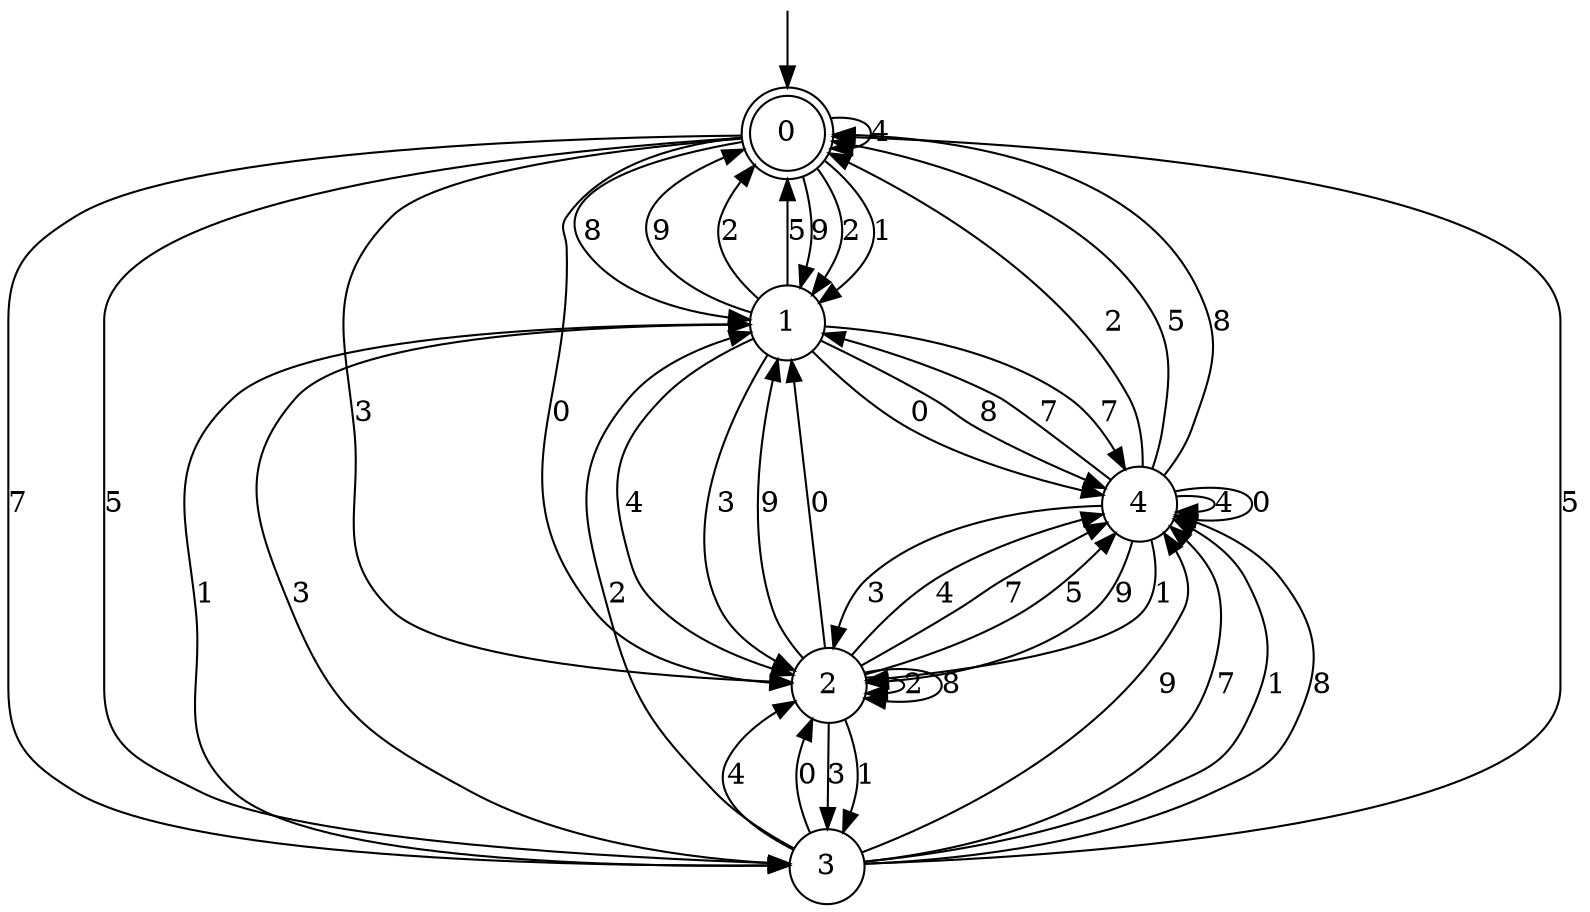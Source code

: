 digraph g {

	s0 [shape="doublecircle" label="0"];
	s1 [shape="circle" label="1"];
	s2 [shape="circle" label="2"];
	s3 [shape="circle" label="3"];
	s4 [shape="circle" label="4"];
	s0 -> s1 [label="9"];
	s0 -> s0 [label="4"];
	s0 -> s2 [label="3"];
	s0 -> s3 [label="7"];
	s0 -> s1 [label="2"];
	s0 -> s1 [label="1"];
	s0 -> s3 [label="5"];
	s0 -> s2 [label="0"];
	s0 -> s1 [label="8"];
	s1 -> s0 [label="9"];
	s1 -> s2 [label="4"];
	s1 -> s2 [label="3"];
	s1 -> s4 [label="7"];
	s1 -> s0 [label="2"];
	s1 -> s3 [label="1"];
	s1 -> s0 [label="5"];
	s1 -> s4 [label="0"];
	s1 -> s4 [label="8"];
	s2 -> s1 [label="9"];
	s2 -> s4 [label="4"];
	s2 -> s3 [label="3"];
	s2 -> s4 [label="7"];
	s2 -> s2 [label="2"];
	s2 -> s3 [label="1"];
	s2 -> s4 [label="5"];
	s2 -> s1 [label="0"];
	s2 -> s2 [label="8"];
	s3 -> s4 [label="9"];
	s3 -> s2 [label="4"];
	s3 -> s1 [label="3"];
	s3 -> s4 [label="7"];
	s3 -> s1 [label="2"];
	s3 -> s4 [label="1"];
	s3 -> s0 [label="5"];
	s3 -> s2 [label="0"];
	s3 -> s4 [label="8"];
	s4 -> s2 [label="9"];
	s4 -> s4 [label="4"];
	s4 -> s2 [label="3"];
	s4 -> s1 [label="7"];
	s4 -> s0 [label="2"];
	s4 -> s2 [label="1"];
	s4 -> s0 [label="5"];
	s4 -> s4 [label="0"];
	s4 -> s0 [label="8"];

__start0 [label="" shape="none" width="0" height="0"];
__start0 -> s0;

}
